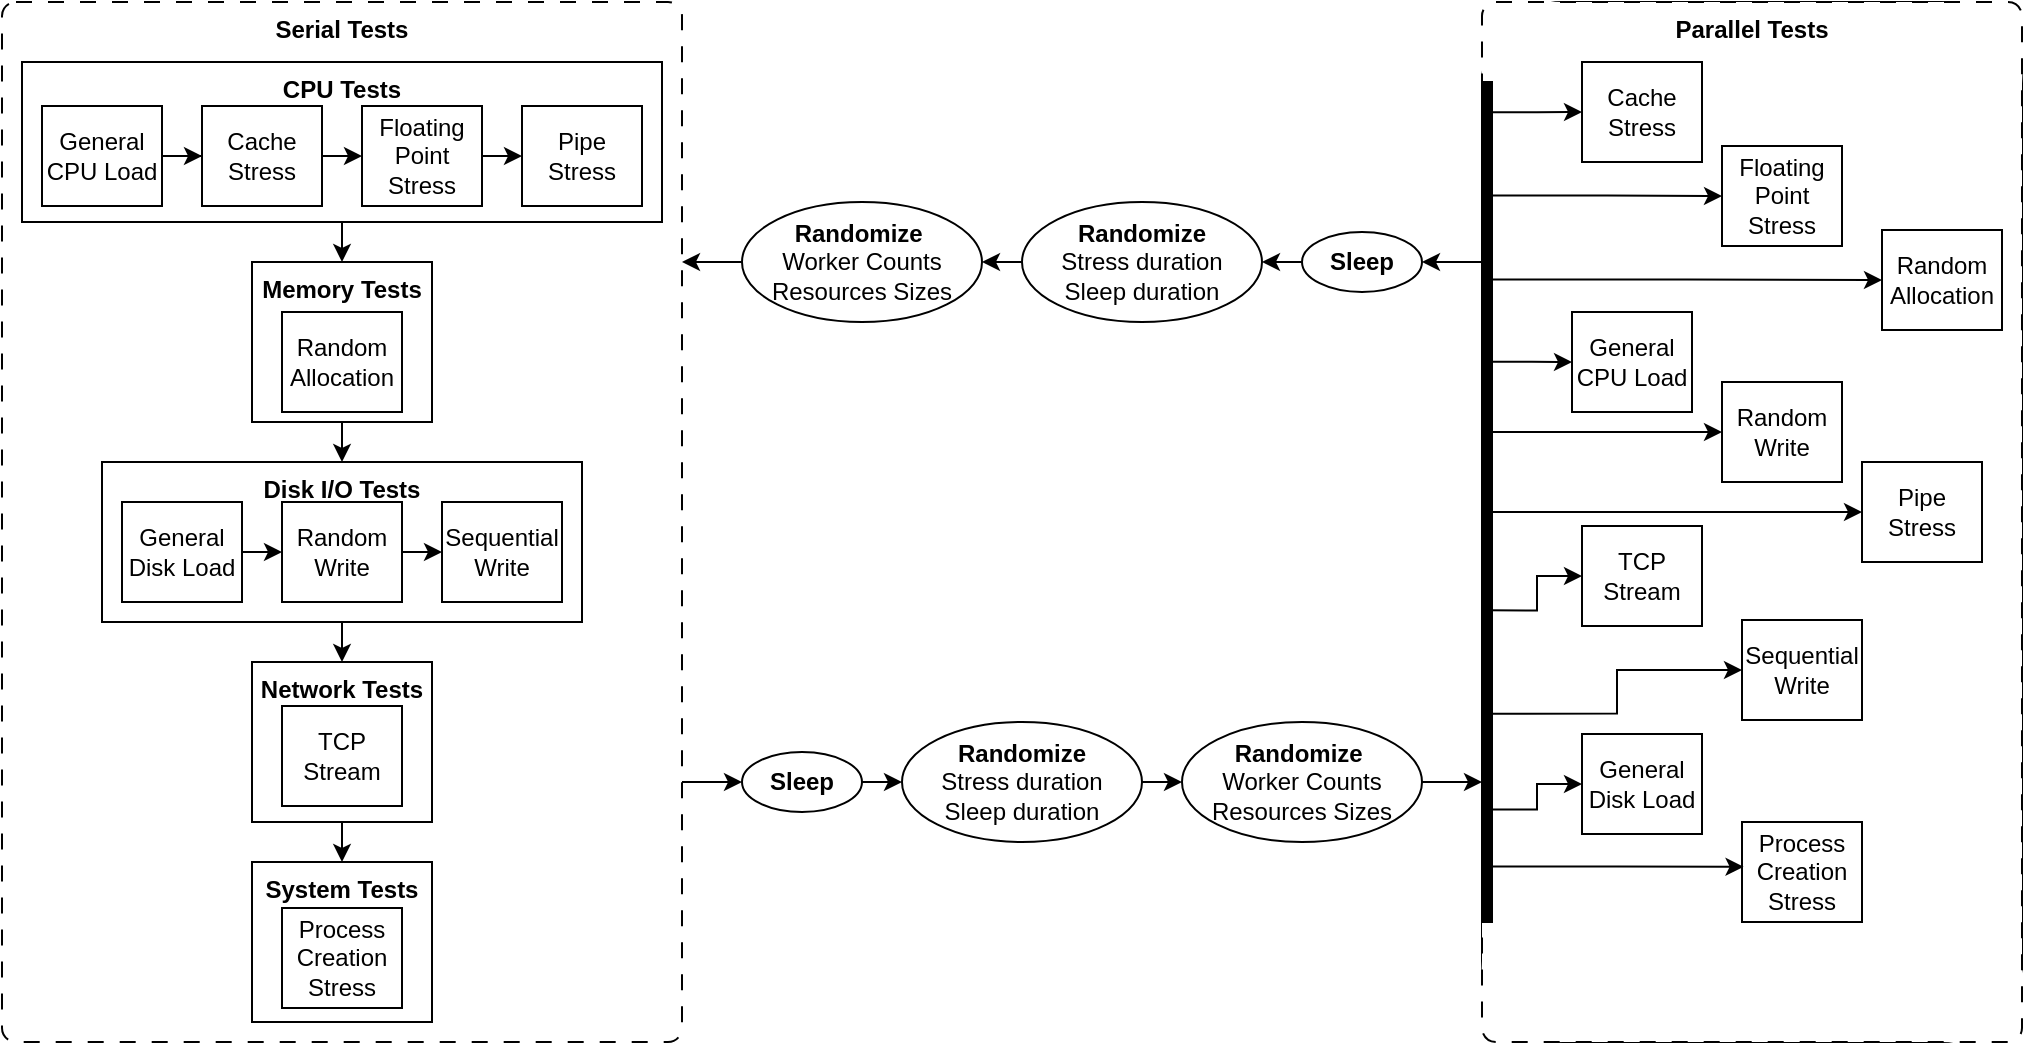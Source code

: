 <mxfile version="28.1.0">
  <diagram name="Page-1" id="STLg1fU_LXQ0Due33d5D">
    <mxGraphModel dx="925" dy="822" grid="1" gridSize="10" guides="1" tooltips="1" connect="1" arrows="1" fold="1" page="1" pageScale="1" pageWidth="827" pageHeight="1169" math="0" shadow="0">
      <root>
        <mxCell id="0" />
        <mxCell id="1" parent="0" />
        <mxCell id="kYOUvSsJLrCeEHnDtDb5-96" style="edgeStyle=orthogonalEdgeStyle;rounded=0;orthogonalLoop=1;jettySize=auto;html=1;exitX=1;exitY=0.5;exitDx=0;exitDy=0;entryX=0;entryY=0.5;entryDx=0;entryDy=0;" edge="1" parent="1" target="kYOUvSsJLrCeEHnDtDb5-95">
          <mxGeometry relative="1" as="geometry">
            <mxPoint x="490" y="510" as="sourcePoint" />
          </mxGeometry>
        </mxCell>
        <mxCell id="kYOUvSsJLrCeEHnDtDb5-158" value="" style="group" vertex="1" connectable="0" parent="1">
          <mxGeometry x="430" y="350" width="340" height="60" as="geometry" />
        </mxCell>
        <mxCell id="kYOUvSsJLrCeEHnDtDb5-157" style="edgeStyle=orthogonalEdgeStyle;rounded=0;orthogonalLoop=1;jettySize=auto;html=1;exitX=1;exitY=0.5;exitDx=0;exitDy=0;entryX=0;entryY=0.5;entryDx=0;entryDy=0;" edge="1" parent="kYOUvSsJLrCeEHnDtDb5-158" source="kYOUvSsJLrCeEHnDtDb5-153" target="kYOUvSsJLrCeEHnDtDb5-154">
          <mxGeometry relative="1" as="geometry" />
        </mxCell>
        <mxCell id="kYOUvSsJLrCeEHnDtDb5-153" value="&lt;b&gt;Randomize&lt;/b&gt;&lt;br&gt;Stress duration&lt;br&gt;Sleep duration" style="shape=ellipse;html=1;dashed=0;whiteSpace=wrap;perimeter=ellipsePerimeter;direction=west;" vertex="1" parent="kYOUvSsJLrCeEHnDtDb5-158">
          <mxGeometry x="140" width="120" height="60" as="geometry" />
        </mxCell>
        <mxCell id="kYOUvSsJLrCeEHnDtDb5-154" value="&lt;div&gt;&lt;b&gt;Randomize&amp;nbsp;&lt;/b&gt;&lt;br&gt;Worker Counts&lt;br&gt;Resources Sizes&lt;/div&gt;" style="shape=ellipse;html=1;dashed=0;whiteSpace=wrap;perimeter=ellipsePerimeter;direction=west;" vertex="1" parent="kYOUvSsJLrCeEHnDtDb5-158">
          <mxGeometry width="120" height="60" as="geometry" />
        </mxCell>
        <mxCell id="kYOUvSsJLrCeEHnDtDb5-156" style="edgeStyle=orthogonalEdgeStyle;rounded=0;orthogonalLoop=1;jettySize=auto;html=1;exitX=1;exitY=0.5;exitDx=0;exitDy=0;entryX=0;entryY=0.5;entryDx=0;entryDy=0;" edge="1" parent="kYOUvSsJLrCeEHnDtDb5-158" source="kYOUvSsJLrCeEHnDtDb5-155" target="kYOUvSsJLrCeEHnDtDb5-153">
          <mxGeometry relative="1" as="geometry" />
        </mxCell>
        <mxCell id="kYOUvSsJLrCeEHnDtDb5-155" value="&lt;b&gt;Sleep&lt;/b&gt;" style="shape=ellipse;html=1;dashed=0;whiteSpace=wrap;perimeter=ellipsePerimeter;direction=west;" vertex="1" parent="kYOUvSsJLrCeEHnDtDb5-158">
          <mxGeometry x="280" y="15" width="60" height="30" as="geometry" />
        </mxCell>
        <mxCell id="kYOUvSsJLrCeEHnDtDb5-159" value="" style="group" vertex="1" connectable="0" parent="1">
          <mxGeometry x="60" y="250" width="340" height="520" as="geometry" />
        </mxCell>
        <mxCell id="kYOUvSsJLrCeEHnDtDb5-71" value="&lt;b&gt;Serial Tests&lt;/b&gt;" style="rounded=1;whiteSpace=wrap;html=1;absoluteArcSize=1;arcSize=14;strokeWidth=1;dashed=1;dashPattern=8 8;verticalAlign=top;" vertex="1" parent="kYOUvSsJLrCeEHnDtDb5-159">
          <mxGeometry width="340" height="520" as="geometry" />
        </mxCell>
        <mxCell id="kYOUvSsJLrCeEHnDtDb5-67" value="&lt;b&gt;System Tests&lt;/b&gt;" style="html=1;dashed=0;whiteSpace=wrap;shadow=0;verticalAlign=top;fontSize=12;" vertex="1" parent="kYOUvSsJLrCeEHnDtDb5-159">
          <mxGeometry x="125" y="430" width="90" height="80" as="geometry" />
        </mxCell>
        <mxCell id="kYOUvSsJLrCeEHnDtDb5-68" style="edgeStyle=orthogonalEdgeStyle;rounded=0;orthogonalLoop=1;jettySize=auto;html=1;exitX=0.5;exitY=1;exitDx=0;exitDy=0;entryX=0.5;entryY=0;entryDx=0;entryDy=0;" edge="1" parent="kYOUvSsJLrCeEHnDtDb5-159" source="kYOUvSsJLrCeEHnDtDb5-55" target="kYOUvSsJLrCeEHnDtDb5-67">
          <mxGeometry relative="1" as="geometry" />
        </mxCell>
        <mxCell id="kYOUvSsJLrCeEHnDtDb5-55" value="&lt;div&gt;&lt;b&gt;Network Tests&lt;/b&gt;&lt;/div&gt;" style="html=1;dashed=0;whiteSpace=wrap;shadow=0;verticalAlign=top;fontSize=12;" vertex="1" parent="kYOUvSsJLrCeEHnDtDb5-159">
          <mxGeometry x="125" y="330" width="90" height="80" as="geometry" />
        </mxCell>
        <mxCell id="kYOUvSsJLrCeEHnDtDb5-57" style="edgeStyle=orthogonalEdgeStyle;rounded=0;orthogonalLoop=1;jettySize=auto;html=1;exitX=0.5;exitY=1;exitDx=0;exitDy=0;entryX=0.5;entryY=0;entryDx=0;entryDy=0;" edge="1" parent="kYOUvSsJLrCeEHnDtDb5-159" source="kYOUvSsJLrCeEHnDtDb5-49" target="kYOUvSsJLrCeEHnDtDb5-55">
          <mxGeometry relative="1" as="geometry" />
        </mxCell>
        <mxCell id="kYOUvSsJLrCeEHnDtDb5-49" value="&lt;b&gt;Disk I/O Tests&lt;/b&gt;" style="html=1;dashed=0;whiteSpace=wrap;shadow=0;verticalAlign=top;fontSize=12;" vertex="1" parent="kYOUvSsJLrCeEHnDtDb5-159">
          <mxGeometry x="50" y="230" width="240" height="80" as="geometry" />
        </mxCell>
        <mxCell id="kYOUvSsJLrCeEHnDtDb5-63" style="edgeStyle=orthogonalEdgeStyle;rounded=0;orthogonalLoop=1;jettySize=auto;html=1;exitX=0.5;exitY=1;exitDx=0;exitDy=0;entryX=0.5;entryY=0;entryDx=0;entryDy=0;" edge="1" parent="kYOUvSsJLrCeEHnDtDb5-159" source="kYOUvSsJLrCeEHnDtDb5-40" target="kYOUvSsJLrCeEHnDtDb5-58">
          <mxGeometry relative="1" as="geometry" />
        </mxCell>
        <mxCell id="kYOUvSsJLrCeEHnDtDb5-40" value="&lt;b&gt;CPU Tests&lt;/b&gt;" style="html=1;dashed=0;whiteSpace=wrap;shadow=0;verticalAlign=top;fontSize=12;" vertex="1" parent="kYOUvSsJLrCeEHnDtDb5-159">
          <mxGeometry x="10" y="30" width="320" height="80" as="geometry" />
        </mxCell>
        <mxCell id="kYOUvSsJLrCeEHnDtDb5-35" value="" style="edgeStyle=orthogonalEdgeStyle;rounded=0;orthogonalLoop=1;jettySize=auto;html=1;" edge="1" parent="kYOUvSsJLrCeEHnDtDb5-159" source="kYOUvSsJLrCeEHnDtDb5-31" target="kYOUvSsJLrCeEHnDtDb5-32">
          <mxGeometry relative="1" as="geometry" />
        </mxCell>
        <mxCell id="kYOUvSsJLrCeEHnDtDb5-31" value="General CPU Load" style="html=1;dashed=0;whiteSpace=wrap;" vertex="1" parent="kYOUvSsJLrCeEHnDtDb5-159">
          <mxGeometry x="20" y="52" width="60" height="50" as="geometry" />
        </mxCell>
        <mxCell id="kYOUvSsJLrCeEHnDtDb5-38" style="edgeStyle=orthogonalEdgeStyle;rounded=0;orthogonalLoop=1;jettySize=auto;html=1;exitX=1;exitY=0.5;exitDx=0;exitDy=0;entryX=0;entryY=0.5;entryDx=0;entryDy=0;" edge="1" parent="kYOUvSsJLrCeEHnDtDb5-159" source="kYOUvSsJLrCeEHnDtDb5-32" target="kYOUvSsJLrCeEHnDtDb5-33">
          <mxGeometry relative="1" as="geometry" />
        </mxCell>
        <mxCell id="kYOUvSsJLrCeEHnDtDb5-32" value="Cache Stress" style="html=1;dashed=0;whiteSpace=wrap;" vertex="1" parent="kYOUvSsJLrCeEHnDtDb5-159">
          <mxGeometry x="100" y="52" width="60" height="50" as="geometry" />
        </mxCell>
        <mxCell id="kYOUvSsJLrCeEHnDtDb5-39" style="edgeStyle=orthogonalEdgeStyle;rounded=0;orthogonalLoop=1;jettySize=auto;html=1;exitX=1;exitY=0.5;exitDx=0;exitDy=0;entryX=0;entryY=0.5;entryDx=0;entryDy=0;" edge="1" parent="kYOUvSsJLrCeEHnDtDb5-159" source="kYOUvSsJLrCeEHnDtDb5-33" target="kYOUvSsJLrCeEHnDtDb5-34">
          <mxGeometry relative="1" as="geometry" />
        </mxCell>
        <mxCell id="kYOUvSsJLrCeEHnDtDb5-33" value="Floating Point Stress" style="html=1;dashed=0;whiteSpace=wrap;" vertex="1" parent="kYOUvSsJLrCeEHnDtDb5-159">
          <mxGeometry x="180" y="52" width="60" height="50" as="geometry" />
        </mxCell>
        <mxCell id="kYOUvSsJLrCeEHnDtDb5-34" value="&lt;div&gt;Pipe Stress&lt;/div&gt;" style="html=1;dashed=0;whiteSpace=wrap;" vertex="1" parent="kYOUvSsJLrCeEHnDtDb5-159">
          <mxGeometry x="260" y="52" width="60" height="50" as="geometry" />
        </mxCell>
        <mxCell id="kYOUvSsJLrCeEHnDtDb5-50" style="edgeStyle=orthogonalEdgeStyle;rounded=0;orthogonalLoop=1;jettySize=auto;html=1;exitX=1;exitY=0.5;exitDx=0;exitDy=0;entryX=0;entryY=0.5;entryDx=0;entryDy=0;" edge="1" parent="kYOUvSsJLrCeEHnDtDb5-159" source="kYOUvSsJLrCeEHnDtDb5-45" target="kYOUvSsJLrCeEHnDtDb5-46">
          <mxGeometry relative="1" as="geometry" />
        </mxCell>
        <mxCell id="kYOUvSsJLrCeEHnDtDb5-45" value="General Disk Load" style="html=1;dashed=0;whiteSpace=wrap;" vertex="1" parent="kYOUvSsJLrCeEHnDtDb5-159">
          <mxGeometry x="60" y="250" width="60" height="50" as="geometry" />
        </mxCell>
        <mxCell id="kYOUvSsJLrCeEHnDtDb5-51" style="edgeStyle=orthogonalEdgeStyle;rounded=0;orthogonalLoop=1;jettySize=auto;html=1;exitX=1;exitY=0.5;exitDx=0;exitDy=0;entryX=0;entryY=0.5;entryDx=0;entryDy=0;" edge="1" parent="kYOUvSsJLrCeEHnDtDb5-159" source="kYOUvSsJLrCeEHnDtDb5-46" target="kYOUvSsJLrCeEHnDtDb5-47">
          <mxGeometry relative="1" as="geometry" />
        </mxCell>
        <mxCell id="kYOUvSsJLrCeEHnDtDb5-46" value="Random Write" style="html=1;dashed=0;whiteSpace=wrap;" vertex="1" parent="kYOUvSsJLrCeEHnDtDb5-159">
          <mxGeometry x="140" y="250" width="60" height="50" as="geometry" />
        </mxCell>
        <mxCell id="kYOUvSsJLrCeEHnDtDb5-47" value="Sequential Write" style="html=1;dashed=0;whiteSpace=wrap;" vertex="1" parent="kYOUvSsJLrCeEHnDtDb5-159">
          <mxGeometry x="220" y="250" width="60" height="50" as="geometry" />
        </mxCell>
        <mxCell id="kYOUvSsJLrCeEHnDtDb5-56" value="TCP Stream" style="html=1;dashed=0;whiteSpace=wrap;" vertex="1" parent="kYOUvSsJLrCeEHnDtDb5-159">
          <mxGeometry x="140" y="352" width="60" height="50" as="geometry" />
        </mxCell>
        <mxCell id="kYOUvSsJLrCeEHnDtDb5-64" style="edgeStyle=orthogonalEdgeStyle;rounded=0;orthogonalLoop=1;jettySize=auto;html=1;exitX=0.5;exitY=1;exitDx=0;exitDy=0;entryX=0.5;entryY=0;entryDx=0;entryDy=0;" edge="1" parent="kYOUvSsJLrCeEHnDtDb5-159" source="kYOUvSsJLrCeEHnDtDb5-58" target="kYOUvSsJLrCeEHnDtDb5-49">
          <mxGeometry relative="1" as="geometry" />
        </mxCell>
        <mxCell id="kYOUvSsJLrCeEHnDtDb5-58" value="&lt;div&gt;&lt;b&gt;Memory Tests&lt;/b&gt;&lt;/div&gt;" style="html=1;dashed=0;whiteSpace=wrap;shadow=0;verticalAlign=top;fontSize=12;" vertex="1" parent="kYOUvSsJLrCeEHnDtDb5-159">
          <mxGeometry x="125" y="130" width="90" height="80" as="geometry" />
        </mxCell>
        <mxCell id="kYOUvSsJLrCeEHnDtDb5-59" value="Random Allocation" style="html=1;dashed=0;whiteSpace=wrap;" vertex="1" parent="kYOUvSsJLrCeEHnDtDb5-159">
          <mxGeometry x="140" y="155" width="60" height="50" as="geometry" />
        </mxCell>
        <mxCell id="kYOUvSsJLrCeEHnDtDb5-66" value="Process Creation Stress" style="html=1;dashed=0;whiteSpace=wrap;" vertex="1" parent="kYOUvSsJLrCeEHnDtDb5-159">
          <mxGeometry x="140" y="453" width="60" height="50" as="geometry" />
        </mxCell>
        <mxCell id="kYOUvSsJLrCeEHnDtDb5-160" value="" style="group;perimeterSpacing=0;rounded=1;fillColor=none;gradientColor=none;fillStyle=auto;strokeColor=default;" vertex="1" connectable="0" parent="1">
          <mxGeometry x="800" y="250" width="270" height="520" as="geometry" />
        </mxCell>
        <mxCell id="kYOUvSsJLrCeEHnDtDb5-77" value="&lt;b&gt;Parallel&amp;nbsp;Tests&lt;/b&gt;" style="rounded=1;whiteSpace=wrap;html=1;absoluteArcSize=1;arcSize=14;strokeWidth=1;dashed=1;dashPattern=8 8;verticalAlign=top;" vertex="1" parent="kYOUvSsJLrCeEHnDtDb5-160">
          <mxGeometry width="270" height="520" as="geometry" />
        </mxCell>
        <mxCell id="kYOUvSsJLrCeEHnDtDb5-84" value="Cache Stress" style="html=1;dashed=0;whiteSpace=wrap;" vertex="1" parent="kYOUvSsJLrCeEHnDtDb5-160">
          <mxGeometry x="50" y="30" width="60" height="50" as="geometry" />
        </mxCell>
        <mxCell id="kYOUvSsJLrCeEHnDtDb5-85" value="Floating Point Stress" style="html=1;dashed=0;whiteSpace=wrap;" vertex="1" parent="kYOUvSsJLrCeEHnDtDb5-160">
          <mxGeometry x="120" y="72" width="60" height="50" as="geometry" />
        </mxCell>
        <mxCell id="kYOUvSsJLrCeEHnDtDb5-86" value="&lt;div&gt;Pipe Stress&lt;/div&gt;" style="html=1;dashed=0;whiteSpace=wrap;" vertex="1" parent="kYOUvSsJLrCeEHnDtDb5-160">
          <mxGeometry x="190" y="230" width="60" height="50" as="geometry" />
        </mxCell>
        <mxCell id="kYOUvSsJLrCeEHnDtDb5-88" value="Random Write" style="html=1;dashed=0;whiteSpace=wrap;" vertex="1" parent="kYOUvSsJLrCeEHnDtDb5-160">
          <mxGeometry x="120" y="190" width="60" height="50" as="geometry" />
        </mxCell>
        <mxCell id="kYOUvSsJLrCeEHnDtDb5-89" value="Sequential Write" style="html=1;dashed=0;whiteSpace=wrap;" vertex="1" parent="kYOUvSsJLrCeEHnDtDb5-160">
          <mxGeometry x="130" y="309" width="60" height="50" as="geometry" />
        </mxCell>
        <mxCell id="kYOUvSsJLrCeEHnDtDb5-90" value="TCP Stream" style="html=1;dashed=0;whiteSpace=wrap;" vertex="1" parent="kYOUvSsJLrCeEHnDtDb5-160">
          <mxGeometry x="50" y="262" width="60" height="50" as="geometry" />
        </mxCell>
        <mxCell id="kYOUvSsJLrCeEHnDtDb5-92" value="Process Creation Stress" style="html=1;dashed=0;whiteSpace=wrap;" vertex="1" parent="kYOUvSsJLrCeEHnDtDb5-160">
          <mxGeometry x="130" y="410" width="60" height="50" as="geometry" />
        </mxCell>
        <mxCell id="kYOUvSsJLrCeEHnDtDb5-131" value="" style="html=1;points=[];perimeter=orthogonalPerimeter;fillColor=strokeColor;strokeWidth=1;" vertex="1" parent="kYOUvSsJLrCeEHnDtDb5-160">
          <mxGeometry y="40" width="5" height="420" as="geometry" />
        </mxCell>
        <mxCell id="kYOUvSsJLrCeEHnDtDb5-132" value="General CPU Load" style="html=1;dashed=0;whiteSpace=wrap;" vertex="1" parent="kYOUvSsJLrCeEHnDtDb5-160">
          <mxGeometry x="45" y="155" width="60" height="50" as="geometry" />
        </mxCell>
        <mxCell id="kYOUvSsJLrCeEHnDtDb5-133" value="General Disk Load" style="html=1;dashed=0;whiteSpace=wrap;" vertex="1" parent="kYOUvSsJLrCeEHnDtDb5-160">
          <mxGeometry x="50" y="366" width="60" height="50" as="geometry" />
        </mxCell>
        <mxCell id="kYOUvSsJLrCeEHnDtDb5-136" value="" style="edgeStyle=orthogonalEdgeStyle;rounded=0;orthogonalLoop=1;jettySize=auto;html=1;exitX=0.88;exitY=0.235;exitDx=0;exitDy=0;entryX=0;entryY=0.5;entryDx=0;entryDy=0;exitPerimeter=0;" edge="1" parent="kYOUvSsJLrCeEHnDtDb5-160" source="kYOUvSsJLrCeEHnDtDb5-131" target="kYOUvSsJLrCeEHnDtDb5-91">
          <mxGeometry relative="1" as="geometry">
            <mxPoint x="4" y="132" as="sourcePoint" />
            <mxPoint x="230" y="133.5" as="targetPoint" />
            <Array as="points" />
          </mxGeometry>
        </mxCell>
        <mxCell id="kYOUvSsJLrCeEHnDtDb5-91" value="Random Allocation" style="html=1;dashed=0;whiteSpace=wrap;" vertex="1" parent="kYOUvSsJLrCeEHnDtDb5-160">
          <mxGeometry x="200" y="114" width="60" height="50" as="geometry" />
        </mxCell>
        <mxCell id="kYOUvSsJLrCeEHnDtDb5-137" value="" style="edgeStyle=orthogonalEdgeStyle;rounded=0;orthogonalLoop=1;jettySize=auto;html=1;exitX=0.8;exitY=0.036;exitDx=0;exitDy=0;entryX=0;entryY=0.5;entryDx=0;entryDy=0;exitPerimeter=0;" edge="1" parent="kYOUvSsJLrCeEHnDtDb5-160" source="kYOUvSsJLrCeEHnDtDb5-131" target="kYOUvSsJLrCeEHnDtDb5-84">
          <mxGeometry relative="1" as="geometry">
            <mxPoint x="80" y="100" as="sourcePoint" />
            <mxPoint x="266" y="103" as="targetPoint" />
            <Array as="points" />
          </mxGeometry>
        </mxCell>
        <mxCell id="kYOUvSsJLrCeEHnDtDb5-138" value="" style="edgeStyle=orthogonalEdgeStyle;rounded=0;orthogonalLoop=1;jettySize=auto;html=1;exitX=0.819;exitY=0.135;exitDx=0;exitDy=0;entryX=0;entryY=0.5;entryDx=0;entryDy=0;exitPerimeter=0;" edge="1" parent="kYOUvSsJLrCeEHnDtDb5-160" source="kYOUvSsJLrCeEHnDtDb5-131" target="kYOUvSsJLrCeEHnDtDb5-85">
          <mxGeometry relative="1" as="geometry">
            <mxPoint x="40" y="90" as="sourcePoint" />
            <mxPoint x="86" y="90" as="targetPoint" />
            <Array as="points" />
          </mxGeometry>
        </mxCell>
        <mxCell id="kYOUvSsJLrCeEHnDtDb5-140" style="edgeStyle=orthogonalEdgeStyle;rounded=0;orthogonalLoop=1;jettySize=auto;html=1;exitX=0.629;exitY=0.434;exitDx=0;exitDy=0;entryX=0;entryY=0.5;entryDx=0;entryDy=0;exitPerimeter=0;" edge="1" parent="kYOUvSsJLrCeEHnDtDb5-160" source="kYOUvSsJLrCeEHnDtDb5-131" target="kYOUvSsJLrCeEHnDtDb5-88">
          <mxGeometry relative="1" as="geometry">
            <mxPoint x="20" y="210" as="sourcePoint" />
            <mxPoint x="62" y="210" as="targetPoint" />
            <Array as="points">
              <mxPoint x="3" y="215" />
            </Array>
          </mxGeometry>
        </mxCell>
        <mxCell id="kYOUvSsJLrCeEHnDtDb5-141" style="edgeStyle=orthogonalEdgeStyle;rounded=0;orthogonalLoop=1;jettySize=auto;html=1;exitX=0.72;exitY=0.551;exitDx=0;exitDy=0;entryX=0;entryY=0.5;entryDx=0;entryDy=0;exitPerimeter=0;" edge="1" parent="kYOUvSsJLrCeEHnDtDb5-160" source="kYOUvSsJLrCeEHnDtDb5-131" target="kYOUvSsJLrCeEHnDtDb5-86">
          <mxGeometry relative="1" as="geometry">
            <mxPoint x="50" y="230" as="sourcePoint" />
            <mxPoint x="167" y="236" as="targetPoint" />
            <Array as="points">
              <mxPoint x="120" y="255" />
              <mxPoint x="120" y="255" />
            </Array>
          </mxGeometry>
        </mxCell>
        <mxCell id="kYOUvSsJLrCeEHnDtDb5-142" style="edgeStyle=orthogonalEdgeStyle;rounded=0;orthogonalLoop=1;jettySize=auto;html=1;exitX=0.64;exitY=0.629;exitDx=0;exitDy=0;entryX=0;entryY=0.5;entryDx=0;entryDy=0;exitPerimeter=0;" edge="1" parent="kYOUvSsJLrCeEHnDtDb5-160" source="kYOUvSsJLrCeEHnDtDb5-131" target="kYOUvSsJLrCeEHnDtDb5-90">
          <mxGeometry relative="1" as="geometry">
            <mxPoint x="30" y="290" as="sourcePoint" />
            <mxPoint x="72" y="290" as="targetPoint" />
          </mxGeometry>
        </mxCell>
        <mxCell id="kYOUvSsJLrCeEHnDtDb5-143" style="edgeStyle=orthogonalEdgeStyle;rounded=0;orthogonalLoop=1;jettySize=auto;html=1;exitX=0.714;exitY=0.752;exitDx=0;exitDy=0;entryX=0;entryY=0.5;entryDx=0;entryDy=0;exitPerimeter=0;" edge="1" parent="kYOUvSsJLrCeEHnDtDb5-160" source="kYOUvSsJLrCeEHnDtDb5-131" target="kYOUvSsJLrCeEHnDtDb5-89">
          <mxGeometry relative="1" as="geometry">
            <mxPoint x="60" y="330" as="sourcePoint" />
            <mxPoint x="107" y="330" as="targetPoint" />
          </mxGeometry>
        </mxCell>
        <mxCell id="kYOUvSsJLrCeEHnDtDb5-144" style="edgeStyle=orthogonalEdgeStyle;rounded=0;orthogonalLoop=1;jettySize=auto;html=1;exitX=0.6;exitY=0.866;exitDx=0;exitDy=0;entryX=0;entryY=0.5;entryDx=0;entryDy=0;exitPerimeter=0;" edge="1" parent="kYOUvSsJLrCeEHnDtDb5-160" source="kYOUvSsJLrCeEHnDtDb5-131" target="kYOUvSsJLrCeEHnDtDb5-133">
          <mxGeometry relative="1" as="geometry">
            <mxPoint x="-60" y="350" as="sourcePoint" />
            <mxPoint x="-30" y="350" as="targetPoint" />
          </mxGeometry>
        </mxCell>
        <mxCell id="kYOUvSsJLrCeEHnDtDb5-145" style="edgeStyle=orthogonalEdgeStyle;rounded=0;orthogonalLoop=1;jettySize=auto;html=1;exitX=0.979;exitY=0.934;exitDx=0;exitDy=0;exitPerimeter=0;entryX=0.013;entryY=0.448;entryDx=0;entryDy=0;entryPerimeter=0;" edge="1" parent="kYOUvSsJLrCeEHnDtDb5-160" source="kYOUvSsJLrCeEHnDtDb5-131" target="kYOUvSsJLrCeEHnDtDb5-92">
          <mxGeometry relative="1" as="geometry">
            <mxPoint x="40" y="440" as="sourcePoint" />
            <mxPoint x="166" y="441" as="targetPoint" />
          </mxGeometry>
        </mxCell>
        <mxCell id="kYOUvSsJLrCeEHnDtDb5-146" style="edgeStyle=orthogonalEdgeStyle;rounded=0;orthogonalLoop=1;jettySize=auto;html=1;exitX=0.724;exitY=0.333;exitDx=0;exitDy=0;entryX=0;entryY=0.5;entryDx=0;entryDy=0;exitPerimeter=0;" edge="1" parent="kYOUvSsJLrCeEHnDtDb5-160" source="kYOUvSsJLrCeEHnDtDb5-131" target="kYOUvSsJLrCeEHnDtDb5-132">
          <mxGeometry relative="1" as="geometry">
            <mxPoint x="-10" y="230" as="sourcePoint" />
            <mxPoint x="20" y="230" as="targetPoint" />
          </mxGeometry>
        </mxCell>
        <mxCell id="kYOUvSsJLrCeEHnDtDb5-161" value="" style="group" vertex="1" connectable="0" parent="1">
          <mxGeometry x="430" y="610" width="340" height="60" as="geometry" />
        </mxCell>
        <mxCell id="kYOUvSsJLrCeEHnDtDb5-150" style="edgeStyle=orthogonalEdgeStyle;rounded=0;orthogonalLoop=1;jettySize=auto;html=1;exitX=1;exitY=0.5;exitDx=0;exitDy=0;entryX=0;entryY=0.5;entryDx=0;entryDy=0;" edge="1" parent="kYOUvSsJLrCeEHnDtDb5-161" source="kYOUvSsJLrCeEHnDtDb5-80" target="kYOUvSsJLrCeEHnDtDb5-147">
          <mxGeometry relative="1" as="geometry" />
        </mxCell>
        <mxCell id="kYOUvSsJLrCeEHnDtDb5-80" value="&lt;b&gt;Randomize&lt;/b&gt;&lt;br&gt;Stress duration&lt;br&gt;Sleep duration" style="shape=ellipse;html=1;dashed=0;whiteSpace=wrap;perimeter=ellipsePerimeter;" vertex="1" parent="kYOUvSsJLrCeEHnDtDb5-161">
          <mxGeometry x="80" width="120" height="60" as="geometry" />
        </mxCell>
        <mxCell id="kYOUvSsJLrCeEHnDtDb5-147" value="&lt;div&gt;&lt;b&gt;Randomize&amp;nbsp;&lt;/b&gt;&lt;br&gt;Worker Counts&lt;br&gt;Resources Sizes&lt;/div&gt;" style="shape=ellipse;html=1;dashed=0;whiteSpace=wrap;perimeter=ellipsePerimeter;" vertex="1" parent="kYOUvSsJLrCeEHnDtDb5-161">
          <mxGeometry x="220" width="120" height="60" as="geometry" />
        </mxCell>
        <mxCell id="kYOUvSsJLrCeEHnDtDb5-149" style="edgeStyle=orthogonalEdgeStyle;rounded=0;orthogonalLoop=1;jettySize=auto;html=1;exitX=1;exitY=0.5;exitDx=0;exitDy=0;entryX=0;entryY=0.5;entryDx=0;entryDy=0;" edge="1" parent="kYOUvSsJLrCeEHnDtDb5-161" source="kYOUvSsJLrCeEHnDtDb5-148" target="kYOUvSsJLrCeEHnDtDb5-80">
          <mxGeometry relative="1" as="geometry" />
        </mxCell>
        <mxCell id="kYOUvSsJLrCeEHnDtDb5-148" value="&lt;b&gt;Sleep&lt;/b&gt;" style="shape=ellipse;html=1;dashed=0;whiteSpace=wrap;perimeter=ellipsePerimeter;" vertex="1" parent="kYOUvSsJLrCeEHnDtDb5-161">
          <mxGeometry y="15" width="60" height="30" as="geometry" />
        </mxCell>
        <mxCell id="kYOUvSsJLrCeEHnDtDb5-163" style="edgeStyle=orthogonalEdgeStyle;rounded=0;orthogonalLoop=1;jettySize=auto;html=1;exitX=1;exitY=0.75;exitDx=0;exitDy=0;entryX=0;entryY=0.5;entryDx=0;entryDy=0;" edge="1" parent="1" source="kYOUvSsJLrCeEHnDtDb5-71" target="kYOUvSsJLrCeEHnDtDb5-148">
          <mxGeometry relative="1" as="geometry" />
        </mxCell>
        <mxCell id="kYOUvSsJLrCeEHnDtDb5-165" style="edgeStyle=orthogonalEdgeStyle;rounded=0;orthogonalLoop=1;jettySize=auto;html=1;exitX=1;exitY=0.5;exitDx=0;exitDy=0;entryX=0;entryY=0.833;entryDx=0;entryDy=0;entryPerimeter=0;" edge="1" parent="1" source="kYOUvSsJLrCeEHnDtDb5-147" target="kYOUvSsJLrCeEHnDtDb5-131">
          <mxGeometry relative="1" as="geometry" />
        </mxCell>
        <mxCell id="kYOUvSsJLrCeEHnDtDb5-166" style="edgeStyle=orthogonalEdgeStyle;rounded=0;orthogonalLoop=1;jettySize=auto;html=1;exitX=1;exitY=0.5;exitDx=0;exitDy=0;entryX=1;entryY=0.25;entryDx=0;entryDy=0;" edge="1" parent="1" source="kYOUvSsJLrCeEHnDtDb5-154" target="kYOUvSsJLrCeEHnDtDb5-71">
          <mxGeometry relative="1" as="geometry" />
        </mxCell>
        <mxCell id="kYOUvSsJLrCeEHnDtDb5-167" style="edgeStyle=orthogonalEdgeStyle;rounded=0;orthogonalLoop=1;jettySize=auto;html=1;exitX=0;exitY=0.5;exitDx=0;exitDy=0;entryX=0;entryY=0.214;entryDx=0;entryDy=0;entryPerimeter=0;startArrow=classic;startFill=1;endArrow=none;endFill=0;" edge="1" parent="1" source="kYOUvSsJLrCeEHnDtDb5-155" target="kYOUvSsJLrCeEHnDtDb5-131">
          <mxGeometry relative="1" as="geometry" />
        </mxCell>
      </root>
    </mxGraphModel>
  </diagram>
</mxfile>
